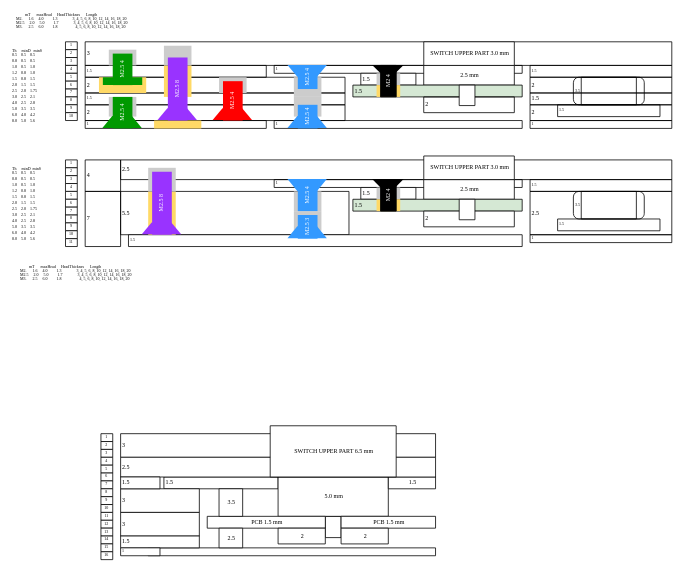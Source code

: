 <mxfile version="24.6.4" type="device">
  <diagram name="Page-1" id="6q55u24PyY2lI7wjEJeS">
    <mxGraphModel dx="351" dy="172" grid="1" gridSize="1.968" guides="0" tooltips="1" connect="1" arrows="1" fold="1" page="1" pageScale="1" pageWidth="354" pageHeight="177" math="0" shadow="0">
      <root>
        <mxCell id="0" />
        <mxCell id="1" parent="0" />
        <mxCell id="EJ8BTJMqG1A3xu5M0PY6-9" value="5.5" style="verticalLabelPosition=middle;verticalAlign=middle;shape=mxgraph.basic.rect;fillColor2=none;strokeWidth=0.394;size=20;indent=5;labelPosition=center;align=left;fontSize=3;spacing=0;spacingLeft=1.968;fontFamily=Consolas;spacingTop=1.968;fillColor=none;" parent="1" vertex="1">
          <mxGeometry x="59.06" y="96.46" width="114.18" height="21.65" as="geometry" />
        </mxCell>
        <mxCell id="EJ8BTJMqG1A3xu5M0PY6-2" value="1.5" style="verticalLabelPosition=middle;verticalAlign=middle;shape=mxgraph.basic.rect;fillColor2=none;strokeWidth=0.394;size=20;indent=5;snapToPoint=1;spacing=0;fontSize=2;labelPosition=center;align=left;spacingTop=1.968;spacingLeft=1.968;fontFamily=Consolas;fillColor=none;" parent="1" vertex="1">
          <mxGeometry x="41.34" y="47.24" width="129.92" height="5.92" as="geometry" />
        </mxCell>
        <mxCell id="EJ8BTJMqG1A3xu5M0PY6-1" value="1.5" style="verticalLabelPosition=middle;verticalAlign=middle;shape=mxgraph.basic.rect;fillColor2=none;strokeWidth=0.394;size=20;indent=5;labelPosition=center;align=left;fontSize=3;spacing=0;spacingLeft=1.968;fontFamily=Consolas;spacingTop=1.968;fillColor=none;" parent="1" vertex="1">
          <mxGeometry x="263.78" y="47.24" width="70.87" height="5.91" as="geometry" />
        </mxCell>
        <mxCell id="AoJbIlJyYDmZBM51tppF-57" value="4" style="verticalLabelPosition=middle;verticalAlign=middle;shape=mxgraph.basic.rect;fillColor2=none;strokeWidth=0.394;size=5;indent=5;topLeftStyle=default;spacing=0;labelPosition=center;align=left;fontSize=3;spacingLeft=1.968;fontFamily=Consolas;spacingTop=1.968;fillColor=none;" parent="1" vertex="1">
          <mxGeometry x="41.34" y="80.71" width="17.71" height="15.75" as="geometry" />
        </mxCell>
        <mxCell id="BOpzRuNXo1N_ohKq1Wjf-14" value="1.5" style="verticalLabelPosition=middle;verticalAlign=middle;shape=mxgraph.basic.rect;fillColor2=none;strokeWidth=0.394;size=20;indent=5;snapToPoint=1;spacing=0;fontSize=3;labelPosition=center;align=left;spacingTop=1.968;spacingLeft=1.968;fontFamily=Consolas;" parent="1" vertex="1">
          <mxGeometry x="80.71" y="239.24" width="57.09" height="5.91" as="geometry" />
        </mxCell>
        <mxCell id="BFdBF8wN3BKMCY04Q8-_-1" value="3" style="verticalLabelPosition=middle;verticalAlign=middle;shape=mxgraph.basic.rect;fillColor2=none;strokeWidth=0.394;size=5;indent=5;topLeftStyle=default;fontSize=3;labelPosition=center;align=left;spacing=0;spacingLeft=1.968;fontFamily=Consolas;spacingTop=1.968;" parent="1" vertex="1">
          <mxGeometry x="59.06" y="217.59" width="157.47" height="11.81" as="geometry" />
        </mxCell>
        <mxCell id="BFdBF8wN3BKMCY04Q8-_-3" value="3" style="verticalLabelPosition=middle;verticalAlign=middle;shape=mxgraph.basic.rect;fillColor2=none;strokeWidth=0.394;size=20;indent=5;labelPosition=center;align=left;fontSize=3;spacing=0;spacingLeft=1.968;fontFamily=Consolas;spacingTop=1.968;" parent="1" vertex="1">
          <mxGeometry x="59.06" y="245.14" width="39.36" height="11.82" as="geometry" />
        </mxCell>
        <mxCell id="BFdBF8wN3BKMCY04Q8-_-4" value="1" style="verticalLabelPosition=middle;verticalAlign=middle;shape=mxgraph.basic.rect;fillColor2=none;strokeWidth=0.394;size=20;indent=5;spacing=0;fontSize=2;labelPosition=center;align=left;spacingLeft=1.968;fontFamily=Consolas;spacingTop=1.968;" parent="1" vertex="1">
          <mxGeometry x="72.83" y="274.68" width="143.69" height="3.94" as="geometry" />
        </mxCell>
        <mxCell id="BFdBF8wN3BKMCY04Q8-_-5" value="" style="verticalLabelPosition=bottom;verticalAlign=top;shape=mxgraph.basic.rect;fillColor2=none;strokeWidth=0.394;size=20;indent=5;snapToPoint=1;spacing=0;fontFamily=Consolas;spacingTop=1.968;spacingLeft=1.968;" parent="1" vertex="1">
          <mxGeometry x="161.41" y="258.92" width="7.87" height="10.63" as="geometry" />
        </mxCell>
        <mxCell id="BFdBF8wN3BKMCY04Q8-_-6" value="5.0 mm" style="verticalLabelPosition=middle;verticalAlign=middle;shape=mxgraph.basic.rect;fillColor2=none;strokeWidth=0.394;size=20;indent=5;snapToPoint=1;labelPosition=center;align=center;spacing=0;fontSize=3;fontFamily=Consolas;spacingTop=1.968;spacingLeft=1.968;" parent="1" vertex="1">
          <mxGeometry x="137.788" y="239.234" width="55.118" height="19.68" as="geometry" />
        </mxCell>
        <mxCell id="BOpzRuNXo1N_ohKq1Wjf-1" value="PCB 1.5 mm" style="verticalLabelPosition=middle;verticalAlign=middle;shape=mxgraph.basic.rect;fillColor2=none;strokeWidth=0.394;size=20;indent=5;snapToPoint=1;spacing=0;fontSize=3;labelPosition=center;align=center;spacingTop=1.968;fontFamily=Consolas;spacingLeft=1.968;" parent="1" vertex="1">
          <mxGeometry x="102.36" y="258.92" width="59.06" height="5.91" as="geometry" />
        </mxCell>
        <mxCell id="BOpzRuNXo1N_ohKq1Wjf-7" value="PCB 1.5 mm" style="verticalLabelPosition=middle;verticalAlign=middle;shape=mxgraph.basic.rect;fillColor2=none;strokeWidth=0.394;size=20;indent=5;snapToPoint=1;spacing=0;fontSize=3;labelPosition=center;align=center;spacingTop=1.968;fontFamily=Consolas;spacingLeft=1.968;" parent="1" vertex="1">
          <mxGeometry x="169.29" y="258.92" width="47.24" height="5.91" as="geometry" />
        </mxCell>
        <mxCell id="BOpzRuNXo1N_ohKq1Wjf-8" value="2" style="verticalLabelPosition=middle;verticalAlign=middle;shape=mxgraph.basic.rect;fillColor2=none;strokeWidth=0.394;size=20;indent=5;snapToPoint=1;spacing=0;fontSize=3;labelPosition=center;align=center;spacingTop=1.968;fontFamily=Consolas;spacingLeft=1.968;" parent="1" vertex="1">
          <mxGeometry x="137.79" y="264.83" width="23.61" height="7.874" as="geometry" />
        </mxCell>
        <mxCell id="BOpzRuNXo1N_ohKq1Wjf-16" value="1.5" style="verticalLabelPosition=middle;verticalAlign=middle;shape=mxgraph.basic.rect;fillColor2=none;strokeWidth=0.394;size=20;indent=5;snapToPoint=1;spacing=0;fontSize=3;labelPosition=center;align=center;spacingTop=1.968;fontFamily=Consolas;spacingLeft=1.968;" parent="1" vertex="1">
          <mxGeometry x="192.92" y="239.24" width="23.61" height="5.91" as="geometry" />
        </mxCell>
        <mxCell id="12Ary9XXmufizBWTGnjO-1" value="1" style="verticalLabelPosition=middle;verticalAlign=middle;shape=mxgraph.basic.rect;fillColor2=none;strokeWidth=0.394;size=20;indent=5;snapToPoint=1;spacing=0;fontSize=2;labelPosition=center;align=left;spacingTop=1.968;spacingLeft=1.968;fontFamily=Consolas;fillColor=none;" parent="1" vertex="1">
          <mxGeometry x="135.83" y="33.46" width="124.01" height="3.94" as="geometry" />
        </mxCell>
        <mxCell id="12Ary9XXmufizBWTGnjO-2" value="3" style="verticalLabelPosition=middle;verticalAlign=middle;shape=mxgraph.basic.rect;fillColor2=none;strokeWidth=0.394;size=5;indent=5;topLeftStyle=default;spacing=0;labelPosition=center;align=left;fontSize=3;spacingLeft=1.968;fontFamily=Consolas;spacingTop=1.968;fillColor=none;" parent="1" vertex="1">
          <mxGeometry x="41.33" y="21.65" width="293.32" height="11.811" as="geometry" />
        </mxCell>
        <mxCell id="12Ary9XXmufizBWTGnjO-4" value="1" style="verticalLabelPosition=middle;verticalAlign=middle;shape=mxgraph.basic.rect;fillColor2=none;strokeWidth=0.394;size=20;indent=5;labelPosition=center;align=left;spacing=0;fontSize=2;spacingLeft=1.968;fontFamily=Consolas;spacingTop=1.968;fillColor=none;" parent="1" vertex="1">
          <mxGeometry x="135.83" y="61.02" width="124.01" height="3.94" as="geometry" />
        </mxCell>
        <mxCell id="12Ary9XXmufizBWTGnjO-6" value="2.5 mm" style="verticalLabelPosition=middle;verticalAlign=middle;shape=mxgraph.basic.rect;fillColor2=none;strokeWidth=0.394;size=20;indent=5;snapToPoint=1;spacing=0;labelPosition=center;align=center;fontSize=3;fontFamily=Consolas;spacingTop=1.968;spacingLeft=1.968;fillColor=default;" parent="1" vertex="1">
          <mxGeometry x="210.61" y="33.46" width="45.3" height="9.85" as="geometry" />
        </mxCell>
        <mxCell id="12Ary9XXmufizBWTGnjO-7" value="SWITCH UPPER PART 3.0 mm" style="verticalLabelPosition=middle;verticalAlign=middle;shape=mxgraph.basic.rect;fillColor2=none;strokeWidth=0.394;size=20;indent=5;snapToPoint=1;spacing=0;fontSize=3;labelPosition=center;align=center;fontFamily=Consolas;spacingTop=1.968;spacingLeft=1.968;fillColor=default;" parent="1" vertex="1">
          <mxGeometry x="210.64" y="21.65" width="45.27" height="11.81" as="geometry" />
        </mxCell>
        <mxCell id="12Ary9XXmufizBWTGnjO-8" value="1.5" style="verticalLabelPosition=middle;verticalAlign=middle;shape=mxgraph.basic.rect;fillColor2=none;strokeWidth=0.394;size=2.96;indent=5;snapToPoint=1;spacing=0;labelPosition=center;align=left;fontSize=3;fontFamily=Consolas;spacingTop=1.968;spacingLeft=1.968;" parent="1" vertex="1">
          <mxGeometry x="179.15" y="37.39" width="27.55" height="5.9" as="geometry" />
        </mxCell>
        <mxCell id="12Ary9XXmufizBWTGnjO-9" value="1.5" style="verticalLabelPosition=middle;verticalAlign=middle;shape=mxgraph.basic.rect;fillColor2=none;strokeWidth=0.394;size=20;indent=5;snapToPoint=1;spacing=0;fontSize=3;labelPosition=center;align=left;spacingTop=1.968;fontFamily=Consolas;spacingLeft=1.968;spacingRight=3.937;fillColor=#D5E8D4;" parent="1" vertex="1">
          <mxGeometry x="175.2" y="43.3" width="84.64" height="5.91" as="geometry" />
        </mxCell>
        <mxCell id="IHAw7xpyFStyCsIP_Cdi-3" value="2" style="verticalLabelPosition=middle;verticalAlign=middle;shape=mxgraph.basic.rect;fillColor2=none;strokeWidth=0.394;size=20;indent=5;labelPosition=center;align=left;fontSize=3;spacing=0;spacingLeft=1.968;fontFamily=Consolas;spacingTop=1.968;fillColor=none;" parent="1" vertex="1">
          <mxGeometry x="41.34" y="53.15" width="129.92" height="7.87" as="geometry" />
        </mxCell>
        <mxCell id="IHAw7xpyFStyCsIP_Cdi-9" value="&lt;div&gt;&lt;font face=&quot;Consolas&quot; style=&quot;font-size: 2px;&quot;&gt;Th&amp;nbsp; &amp;nbsp; &amp;nbsp;minD&amp;nbsp; &amp;nbsp;minS&lt;/font&gt;&lt;/div&gt;&lt;font face=&quot;Consolas&quot; style=&quot;font-size: 2px;&quot;&gt;0.5&amp;nbsp; &amp;nbsp; 0.5&amp;nbsp; &amp;nbsp; 0.5&lt;/font&gt;&lt;div style=&quot;line-height: 150%;&quot;&gt;&lt;font face=&quot;Consolas&quot; style=&quot;font-size: 2px;&quot;&gt;0.8&amp;nbsp; &amp;nbsp; 0.5&amp;nbsp; &amp;nbsp; 0.5&lt;/font&gt;&lt;/div&gt;&lt;div style=&quot;line-height: 150%;&quot;&gt;&lt;font face=&quot;Consolas&quot; style=&quot;font-size: 2px;&quot;&gt;1.0&amp;nbsp; &amp;nbsp; 0.5&amp;nbsp; &amp;nbsp; 1.0&lt;/font&gt;&lt;/div&gt;&lt;div style=&quot;line-height: 150%;&quot;&gt;&lt;font face=&quot;Consolas&quot; style=&quot;font-size: 2px;&quot;&gt;1.2&amp;nbsp; &amp;nbsp; 0.8&amp;nbsp; &amp;nbsp; 1.0&lt;/font&gt;&lt;/div&gt;&lt;div style=&quot;line-height: 150%;&quot;&gt;&lt;font face=&quot;Consolas&quot; style=&quot;font-size: 2px;&quot;&gt;1.5&amp;nbsp; &amp;nbsp; 0.8&amp;nbsp; &amp;nbsp; 1.5&lt;/font&gt;&lt;/div&gt;&lt;div style=&quot;line-height: 150%;&quot;&gt;&lt;font face=&quot;Consolas&quot; style=&quot;font-size: 2px;&quot;&gt;2.0&amp;nbsp; &amp;nbsp; 1.5&amp;nbsp; &amp;nbsp; 1.5&lt;/font&gt;&lt;/div&gt;&lt;div style=&quot;line-height: 150%;&quot;&gt;&lt;font face=&quot;Consolas&quot; style=&quot;font-size: 2px;&quot;&gt;2.5&amp;nbsp; &amp;nbsp; 2.0&amp;nbsp; &amp;nbsp; 1.75&lt;/font&gt;&lt;/div&gt;&lt;div style=&quot;line-height: 150%;&quot;&gt;&lt;font face=&quot;Consolas&quot; style=&quot;font-size: 2px;&quot;&gt;3.0&amp;nbsp; &amp;nbsp; 2.5&amp;nbsp; &amp;nbsp; 2.1&lt;/font&gt;&lt;/div&gt;&lt;div style=&quot;line-height: 150%;&quot;&gt;&lt;font face=&quot;Consolas&quot; style=&quot;font-size: 2px;&quot;&gt;4.0&amp;nbsp; &amp;nbsp; 2.5&amp;nbsp; &amp;nbsp; 2.8&lt;/font&gt;&lt;/div&gt;&lt;div style=&quot;line-height: 150%;&quot;&gt;&lt;font face=&quot;Consolas&quot; style=&quot;font-size: 2px;&quot;&gt;5.0&amp;nbsp; &amp;nbsp; 3.5&amp;nbsp; &amp;nbsp; 3.5&lt;/font&gt;&lt;/div&gt;&lt;div style=&quot;line-height: 150%;&quot;&gt;&lt;font face=&quot;Consolas&quot; style=&quot;font-size: 2px;&quot;&gt;6.0&amp;nbsp; &amp;nbsp; 4.0&amp;nbsp; &amp;nbsp; 4.2&lt;/font&gt;&lt;/div&gt;&lt;div style=&quot;line-height: 150%;&quot;&gt;&lt;font face=&quot;Consolas&quot; style=&quot;font-size: 2px;&quot;&gt;8.0&amp;nbsp; &amp;nbsp; 5.0&amp;nbsp; &amp;nbsp; 5.6&lt;/font&gt;&lt;/div&gt;" style="text;html=1;align=left;verticalAlign=top;whiteSpace=wrap;rounded=0;fontSize=2;spacing=0;spacingLeft=5.905;" parent="1" vertex="1">
          <mxGeometry x="-0.01" y="19.68" width="29.54" height="45.27" as="geometry" />
        </mxCell>
        <mxCell id="pGMCf8du6IPaKGWiBUyU-11" value="3.5" style="verticalLabelPosition=middle;verticalAlign=middle;shape=mxgraph.basic.rect;fillColor2=none;strokeWidth=0.394;size=20;indent=0;snapToPoint=1;spacing=0;labelPosition=center;align=center;fontSize=3;fontFamily=Consolas;spacingTop=1.968;spacingLeft=1.968;" parent="1" vertex="1">
          <mxGeometry x="108.27" y="245.14" width="11.81" height="13.78" as="geometry" />
        </mxCell>
        <mxCell id="I9b-SbaB7nnPd9SZiFOt-1" value="1" style="verticalLabelPosition=middle;verticalAlign=middle;shape=mxgraph.basic.rect;fillColor2=none;strokeWidth=0.394;size=20;indent=5;snapToPoint=1;spacing=0;fontSize=2;labelPosition=center;align=center;spacingTop=1.968;spacingLeft=0;spacingRight=0;fontFamily=Consolas;" parent="1" vertex="1">
          <mxGeometry x="31.49" y="21.65" width="5.9" height="3.93" as="geometry" />
        </mxCell>
        <mxCell id="I9b-SbaB7nnPd9SZiFOt-2" value="2" style="verticalLabelPosition=middle;verticalAlign=middle;shape=mxgraph.basic.rect;fillColor2=none;strokeWidth=0.394;size=20;indent=5;snapToPoint=1;spacing=0;fontSize=2;labelPosition=center;align=center;spacingTop=1.968;spacingLeft=0;spacingRight=0;fontFamily=Consolas;" parent="1" vertex="1">
          <mxGeometry x="31.49" y="25.58" width="5.9" height="3.93" as="geometry" />
        </mxCell>
        <mxCell id="I9b-SbaB7nnPd9SZiFOt-3" value="3" style="verticalLabelPosition=middle;verticalAlign=middle;shape=mxgraph.basic.rect;fillColor2=none;strokeWidth=0.394;size=20;indent=5;snapToPoint=1;spacing=0;fontSize=2;labelPosition=center;align=center;spacingTop=1.968;spacingLeft=0;spacingRight=0;fontFamily=Consolas;" parent="1" vertex="1">
          <mxGeometry x="31.49" y="29.52" width="5.9" height="3.93" as="geometry" />
        </mxCell>
        <mxCell id="I9b-SbaB7nnPd9SZiFOt-4" value="4" style="verticalLabelPosition=middle;verticalAlign=middle;shape=mxgraph.basic.rect;fillColor2=none;strokeWidth=0.394;size=1.77;indent=5;snapToPoint=1;spacing=0;fontSize=2;labelPosition=center;align=center;spacingTop=1.968;spacingLeft=0;spacingRight=0;fontFamily=Consolas;" parent="1" vertex="1">
          <mxGeometry x="31.49" y="33.46" width="5.9" height="3.93" as="geometry" />
        </mxCell>
        <mxCell id="I9b-SbaB7nnPd9SZiFOt-5" value="5" style="verticalLabelPosition=middle;verticalAlign=middle;shape=mxgraph.basic.rect;fillColor2=none;strokeWidth=0.394;size=1.77;indent=5;snapToPoint=1;spacing=0;fontSize=2;labelPosition=center;align=center;spacingTop=1.968;spacingLeft=0;spacingRight=0;fontFamily=Consolas;" parent="1" vertex="1">
          <mxGeometry x="31.49" y="37.4" width="5.9" height="3.93" as="geometry" />
        </mxCell>
        <mxCell id="I9b-SbaB7nnPd9SZiFOt-6" value="6" style="verticalLabelPosition=middle;verticalAlign=middle;shape=mxgraph.basic.rect;fillColor2=none;strokeWidth=0.394;size=1.77;indent=5;snapToPoint=1;spacing=0;fontSize=2;labelPosition=center;align=center;spacingTop=1.968;spacingLeft=0;spacingRight=0;fontFamily=Consolas;" parent="1" vertex="1">
          <mxGeometry x="31.49" y="41.33" width="5.9" height="3.93" as="geometry" />
        </mxCell>
        <mxCell id="I9b-SbaB7nnPd9SZiFOt-7" value="7" style="verticalLabelPosition=middle;verticalAlign=middle;shape=mxgraph.basic.rect;fillColor2=none;strokeWidth=0.394;size=1.77;indent=5;snapToPoint=1;spacing=0;fontSize=2;labelPosition=center;align=center;spacingTop=1.968;spacingLeft=0;spacingRight=0;fontFamily=Consolas;" parent="1" vertex="1">
          <mxGeometry x="31.49" y="45.27" width="5.9" height="3.93" as="geometry" />
        </mxCell>
        <mxCell id="I9b-SbaB7nnPd9SZiFOt-8" value="8" style="verticalLabelPosition=middle;verticalAlign=middle;shape=mxgraph.basic.rect;fillColor2=none;strokeWidth=0.394;size=1.77;indent=5;snapToPoint=1;spacing=0;fontSize=2;labelPosition=center;align=center;spacingTop=1.968;spacingLeft=0;spacingRight=0;fontFamily=Consolas;" parent="1" vertex="1">
          <mxGeometry x="31.49" y="49.21" width="5.9" height="3.93" as="geometry" />
        </mxCell>
        <mxCell id="I9b-SbaB7nnPd9SZiFOt-9" value="9" style="verticalLabelPosition=middle;verticalAlign=middle;shape=mxgraph.basic.rect;fillColor2=none;strokeWidth=0.394;size=1.77;indent=5;snapToPoint=1;spacing=0;fontSize=2;labelPosition=center;align=center;spacingTop=1.968;spacingLeft=0;spacingRight=0;fontFamily=Consolas;" parent="1" vertex="1">
          <mxGeometry x="31.49" y="53.14" width="5.9" height="3.93" as="geometry" />
        </mxCell>
        <mxCell id="I9b-SbaB7nnPd9SZiFOt-12" value="1" style="verticalLabelPosition=middle;verticalAlign=middle;shape=mxgraph.basic.rect;fillColor2=none;strokeWidth=0.394;size=20;indent=5;snapToPoint=1;spacing=0;fontSize=2;labelPosition=center;align=center;spacingTop=1.968;spacingLeft=0;spacingRight=0;fontFamily=Consolas;" parent="1" vertex="1">
          <mxGeometry x="49.22" y="217.59" width="5.9" height="3.93" as="geometry" />
        </mxCell>
        <mxCell id="I9b-SbaB7nnPd9SZiFOt-13" value="2" style="verticalLabelPosition=middle;verticalAlign=middle;shape=mxgraph.basic.rect;fillColor2=none;strokeWidth=0.394;size=20;indent=5;snapToPoint=1;spacing=0;fontSize=2;labelPosition=center;align=center;spacingTop=1.968;spacingLeft=0;spacingRight=0;fontFamily=Consolas;" parent="1" vertex="1">
          <mxGeometry x="49.22" y="221.52" width="5.9" height="3.93" as="geometry" />
        </mxCell>
        <mxCell id="I9b-SbaB7nnPd9SZiFOt-14" value="3" style="verticalLabelPosition=middle;verticalAlign=middle;shape=mxgraph.basic.rect;fillColor2=none;strokeWidth=0.394;size=20;indent=5;snapToPoint=1;spacing=0;fontSize=2;labelPosition=center;align=center;spacingTop=1.968;spacingLeft=0;spacingRight=0;fontFamily=Consolas;" parent="1" vertex="1">
          <mxGeometry x="49.22" y="225.46" width="5.9" height="3.93" as="geometry" />
        </mxCell>
        <mxCell id="I9b-SbaB7nnPd9SZiFOt-15" value="4" style="verticalLabelPosition=middle;verticalAlign=middle;shape=mxgraph.basic.rect;fillColor2=none;strokeWidth=0.394;size=1.77;indent=5;snapToPoint=1;spacing=0;fontSize=2;labelPosition=center;align=center;spacingTop=1.968;spacingLeft=0;spacingRight=0;fontFamily=Consolas;" parent="1" vertex="1">
          <mxGeometry x="49.22" y="229.4" width="5.9" height="3.93" as="geometry" />
        </mxCell>
        <mxCell id="I9b-SbaB7nnPd9SZiFOt-16" value="5" style="verticalLabelPosition=middle;verticalAlign=middle;shape=mxgraph.basic.rect;fillColor2=none;strokeWidth=0.394;size=1.77;indent=5;snapToPoint=1;spacing=0;fontSize=2;labelPosition=center;align=center;spacingTop=1.968;spacingLeft=0;spacingRight=0;fontFamily=Consolas;" parent="1" vertex="1">
          <mxGeometry x="49.22" y="233.34" width="5.9" height="3.93" as="geometry" />
        </mxCell>
        <mxCell id="I9b-SbaB7nnPd9SZiFOt-17" value="6" style="verticalLabelPosition=middle;verticalAlign=middle;shape=mxgraph.basic.rect;fillColor2=none;strokeWidth=0.394;size=1.77;indent=5;snapToPoint=1;spacing=0;fontSize=2;labelPosition=center;align=center;spacingTop=1.968;spacingLeft=0;spacingRight=0;fontFamily=Consolas;" parent="1" vertex="1">
          <mxGeometry x="49.22" y="237.27" width="5.9" height="3.93" as="geometry" />
        </mxCell>
        <mxCell id="I9b-SbaB7nnPd9SZiFOt-18" value="7" style="verticalLabelPosition=middle;verticalAlign=middle;shape=mxgraph.basic.rect;fillColor2=none;strokeWidth=0.394;size=1.77;indent=5;snapToPoint=1;spacing=0;fontSize=2;labelPosition=center;align=center;spacingTop=1.968;spacingLeft=0;spacingRight=0;fontFamily=Consolas;" parent="1" vertex="1">
          <mxGeometry x="49.22" y="241.21" width="5.9" height="3.93" as="geometry" />
        </mxCell>
        <mxCell id="I9b-SbaB7nnPd9SZiFOt-19" value="8" style="verticalLabelPosition=middle;verticalAlign=middle;shape=mxgraph.basic.rect;fillColor2=none;strokeWidth=0.394;size=1.77;indent=5;snapToPoint=1;spacing=0;fontSize=2;labelPosition=center;align=center;spacingTop=1.968;spacingLeft=0;spacingRight=0;fontFamily=Consolas;" parent="1" vertex="1">
          <mxGeometry x="49.22" y="245.15" width="5.9" height="3.93" as="geometry" />
        </mxCell>
        <mxCell id="I9b-SbaB7nnPd9SZiFOt-20" value="9" style="verticalLabelPosition=middle;verticalAlign=middle;shape=mxgraph.basic.rect;fillColor2=none;strokeWidth=0.394;size=1.77;indent=5;snapToPoint=1;spacing=0;fontSize=2;labelPosition=center;align=center;spacingTop=1.968;spacingLeft=0;spacingRight=0;fontFamily=Consolas;" parent="1" vertex="1">
          <mxGeometry x="49.22" y="249.08" width="5.9" height="3.93" as="geometry" />
        </mxCell>
        <mxCell id="I9b-SbaB7nnPd9SZiFOt-21" value="10" style="verticalLabelPosition=middle;verticalAlign=middle;shape=mxgraph.basic.rect;fillColor2=none;strokeWidth=0.394;size=1.77;indent=5;snapToPoint=1;spacing=0;fontSize=2;labelPosition=center;align=center;spacingTop=1.968;spacingLeft=0;spacingRight=0;fontFamily=Consolas;" parent="1" vertex="1">
          <mxGeometry x="49.22" y="253.02" width="5.9" height="3.93" as="geometry" />
        </mxCell>
        <mxCell id="I9b-SbaB7nnPd9SZiFOt-22" value="11" style="verticalLabelPosition=middle;verticalAlign=middle;shape=mxgraph.basic.rect;fillColor2=none;strokeWidth=0.394;size=1.77;indent=5;snapToPoint=1;spacing=0;fontSize=2;labelPosition=center;align=center;spacingTop=1.968;spacingLeft=0;spacingRight=0;fontFamily=Consolas;" parent="1" vertex="1">
          <mxGeometry x="49.22" y="256.96" width="5.9" height="3.93" as="geometry" />
        </mxCell>
        <mxCell id="I9b-SbaB7nnPd9SZiFOt-23" value="12" style="verticalLabelPosition=middle;verticalAlign=middle;shape=mxgraph.basic.rect;fillColor2=none;strokeWidth=0.394;size=1.77;indent=5;snapToPoint=1;spacing=0;fontSize=2;labelPosition=center;align=center;spacingTop=1.968;spacingLeft=0;spacingRight=0;fontFamily=Consolas;" parent="1" vertex="1">
          <mxGeometry x="49.22" y="260.89" width="5.9" height="3.93" as="geometry" />
        </mxCell>
        <mxCell id="I9b-SbaB7nnPd9SZiFOt-24" value="13" style="verticalLabelPosition=middle;verticalAlign=middle;shape=mxgraph.basic.rect;fillColor2=none;strokeWidth=0.394;size=1.77;indent=5;snapToPoint=1;spacing=0;fontSize=2;labelPosition=center;align=center;spacingTop=1.968;spacingLeft=0;spacingRight=0;fontFamily=Consolas;" parent="1" vertex="1">
          <mxGeometry x="49.22" y="264.83" width="5.9" height="3.93" as="geometry" />
        </mxCell>
        <mxCell id="I9b-SbaB7nnPd9SZiFOt-25" value="14" style="verticalLabelPosition=middle;verticalAlign=middle;shape=mxgraph.basic.rect;fillColor2=none;strokeWidth=0.394;size=1.77;indent=5;snapToPoint=1;spacing=0;fontSize=2;labelPosition=center;align=center;spacingTop=1.968;spacingLeft=0;spacingRight=0;fontFamily=Consolas;" parent="1" vertex="1">
          <mxGeometry x="49.22" y="268.77" width="5.9" height="3.93" as="geometry" />
        </mxCell>
        <mxCell id="I9b-SbaB7nnPd9SZiFOt-26" value="15" style="verticalLabelPosition=middle;verticalAlign=middle;shape=mxgraph.basic.rect;fillColor2=none;strokeWidth=0.394;size=1.77;indent=5;snapToPoint=1;spacing=0;fontSize=2;labelPosition=center;align=center;spacingTop=1.968;spacingLeft=0;spacingRight=0;fontFamily=Consolas;" parent="1" vertex="1">
          <mxGeometry x="49.22" y="272.7" width="5.9" height="3.93" as="geometry" />
        </mxCell>
        <mxCell id="I9b-SbaB7nnPd9SZiFOt-27" value="16" style="verticalLabelPosition=middle;verticalAlign=middle;shape=mxgraph.basic.rect;fillColor2=none;strokeWidth=0.394;size=1.77;indent=5;snapToPoint=1;spacing=0;fontSize=2;labelPosition=center;align=center;spacingTop=1.968;spacingLeft=0;spacingRight=0;fontFamily=Consolas;" parent="1" vertex="1">
          <mxGeometry x="49.22" y="276.64" width="5.9" height="3.93" as="geometry" />
        </mxCell>
        <mxCell id="ATwWc056X0EkysEUGRjf-2" value="10" style="verticalLabelPosition=middle;verticalAlign=middle;shape=mxgraph.basic.rect;fillColor2=none;strokeWidth=0.394;size=1.77;indent=5;snapToPoint=1;spacing=0;fontSize=2;labelPosition=center;align=center;spacingTop=1.968;spacingLeft=0;spacingRight=0;fontFamily=Consolas;" parent="1" vertex="1">
          <mxGeometry x="31.5" y="57.08" width="5.9" height="3.93" as="geometry" />
        </mxCell>
        <mxCell id="-E6dwC6fU4psSkvqUc8i-1" value="3" style="verticalLabelPosition=middle;verticalAlign=middle;shape=mxgraph.basic.rect;fillColor2=none;strokeWidth=0.394;size=20;indent=5;labelPosition=center;align=left;fontSize=3;spacing=0;spacingLeft=1.968;fontFamily=Consolas;spacingTop=1.968;" parent="1" vertex="1">
          <mxGeometry x="59.06" y="256.96" width="39.36" height="11.81" as="geometry" />
        </mxCell>
        <mxCell id="-E6dwC6fU4psSkvqUc8i-2" value="1.5" style="verticalLabelPosition=middle;verticalAlign=middle;shape=mxgraph.basic.rect;fillColor2=none;strokeWidth=0.394;size=20;indent=5;labelPosition=center;align=left;fontSize=3;spacing=0;spacingLeft=1.968;fontFamily=Consolas;spacingTop=1.968;" parent="1" vertex="1">
          <mxGeometry x="59.06" y="268.77" width="39.36" height="5.91" as="geometry" />
        </mxCell>
        <mxCell id="-E6dwC6fU4psSkvqUc8i-3" value="2.5" style="verticalLabelPosition=middle;verticalAlign=middle;shape=mxgraph.basic.rect;fillColor2=none;strokeWidth=0.394;size=5;indent=5;topLeftStyle=default;fontSize=3;labelPosition=center;align=left;spacing=0;spacingLeft=1.968;fontFamily=Consolas;spacingTop=1.968;" parent="1" vertex="1">
          <mxGeometry x="59.06" y="229.4" width="157.47" height="9.85" as="geometry" />
        </mxCell>
        <mxCell id="BFdBF8wN3BKMCY04Q8-_-7" value="SWITCH UPPER PART 6.5 mm" style="verticalLabelPosition=middle;verticalAlign=middle;shape=mxgraph.basic.rect;fillColor2=none;strokeWidth=0.394;size=20;indent=5;snapToPoint=1;fontSize=3;labelPosition=center;align=center;spacing=0;fontFamily=Consolas;spacingTop=1.968;spacingLeft=1.968;" parent="1" vertex="1">
          <mxGeometry x="133.85" y="213.64" width="62.99" height="25.59" as="geometry" />
        </mxCell>
        <mxCell id="-E6dwC6fU4psSkvqUc8i-4" value="2" style="verticalLabelPosition=middle;verticalAlign=middle;shape=mxgraph.basic.rect;fillColor2=none;strokeWidth=0.394;size=20;indent=5;labelPosition=center;align=left;fontSize=3;spacing=0;spacingLeft=1.968;fontFamily=Consolas;spacingTop=1.968;fillColor=none;" parent="1" vertex="1">
          <mxGeometry x="41.34" y="39.37" width="129.92" height="7.87" as="geometry" />
        </mxCell>
        <mxCell id="xJWUByJTI-TTXz5kbCh5-4" value="1.5" style="verticalLabelPosition=middle;verticalAlign=middle;shape=mxgraph.basic.rect;fillColor2=none;strokeWidth=0.394;size=20;indent=5;snapToPoint=1;spacing=0;fontSize=2;labelPosition=center;align=left;spacingTop=1.968;spacingLeft=1.968;fontFamily=Consolas;fillColor=none;" parent="1" vertex="1">
          <mxGeometry x="41.34" y="33.46" width="90.55" height="5.92" as="geometry" />
        </mxCell>
        <mxCell id="xJWUByJTI-TTXz5kbCh5-5" value="1" style="verticalLabelPosition=middle;verticalAlign=middle;shape=mxgraph.basic.rect;fillColor2=none;strokeWidth=0.394;size=20;indent=5;labelPosition=center;align=left;spacing=0;fontSize=2;spacingLeft=1.968;fontFamily=Consolas;spacingTop=1.968;fillColor=none;" parent="1" vertex="1">
          <mxGeometry x="41.34" y="61.02" width="90.55" height="3.94" as="geometry" />
        </mxCell>
        <mxCell id="xJWUByJTI-TTXz5kbCh5-6" value="2" style="verticalLabelPosition=middle;verticalAlign=middle;shape=mxgraph.basic.rect;fillColor2=none;strokeWidth=0.394;size=20;indent=5;snapToPoint=1;spacing=0;fontSize=3;labelPosition=center;align=center;spacingTop=1.968;fontFamily=Consolas;spacingLeft=1.968;" parent="1" vertex="1">
          <mxGeometry x="169.29" y="264.83" width="23.61" height="7.874" as="geometry" />
        </mxCell>
        <mxCell id="xJWUByJTI-TTXz5kbCh5-7" value="2" style="verticalLabelPosition=middle;verticalAlign=middle;shape=mxgraph.basic.rect;fillColor2=none;strokeWidth=0.394;size=20;indent=5;snapToPoint=1;spacing=0;fontSize=3;labelPosition=center;align=left;spacingTop=1.968;fontFamily=Consolas;spacingLeft=1.968;fillColor=none;" parent="1" vertex="1">
          <mxGeometry x="210.62" y="49.21" width="45.29" height="7.87" as="geometry" />
        </mxCell>
        <mxCell id="xJWUByJTI-TTXz5kbCh5-9" value="2.5" style="verticalLabelPosition=middle;verticalAlign=middle;shape=mxgraph.basic.rect;fillColor2=none;strokeWidth=0.394;size=3.72;indent=5;snapToPoint=1;spacing=0;fontSize=3;labelPosition=center;align=center;spacingTop=1.968;fontFamily=Consolas;spacingLeft=1.968;" parent="1" vertex="1">
          <mxGeometry x="108.27" y="264.83" width="11.81" height="9.842" as="geometry" />
        </mxCell>
        <mxCell id="xJWUByJTI-TTXz5kbCh5-10" value="1" style="verticalLabelPosition=middle;verticalAlign=middle;shape=mxgraph.basic.rect;fillColor2=none;strokeWidth=0.394;size=20;indent=5;spacing=0;fontSize=2;labelPosition=center;align=left;spacingLeft=1.968;fontFamily=Consolas;spacingTop=1.968;" parent="1" vertex="1">
          <mxGeometry x="59.06" y="274.68" width="19.68" height="3.94" as="geometry" />
        </mxCell>
        <mxCell id="xJWUByJTI-TTXz5kbCh5-12" value="1.5" style="verticalLabelPosition=middle;verticalAlign=middle;shape=mxgraph.basic.rect;fillColor2=none;strokeWidth=0.394;size=20;indent=5;snapToPoint=1;spacing=0;fontSize=3;labelPosition=center;align=left;spacingTop=1.968;spacingLeft=1.968;fontFamily=Consolas;" parent="1" vertex="1">
          <mxGeometry x="59.06" y="239.24" width="19.68" height="5.91" as="geometry" />
        </mxCell>
        <mxCell id="Qzh2E_TufpZT9KLzvfDM-2" value="&lt;div style=&quot;line-height: 100%;&quot;&gt;&lt;font face=&quot;Consolas&quot;&gt;&amp;nbsp; &amp;nbsp; &amp;nbsp; &amp;nbsp; &amp;nbsp;mT&amp;nbsp; &amp;nbsp; &amp;nbsp; maxHead&amp;nbsp; &amp;nbsp; &amp;nbsp;HeadThicknes&amp;nbsp; &amp;nbsp; &amp;nbsp; Length&lt;/font&gt;&lt;/div&gt;&lt;div style=&quot;line-height: 100%;&quot;&gt;&lt;font face=&quot;Consolas&quot;&gt;M2.&amp;nbsp; &amp;nbsp; &amp;nbsp; 1.6&amp;nbsp; &amp;nbsp; &amp;nbsp;4.0&amp;nbsp; &amp;nbsp; &amp;nbsp; &amp;nbsp; &amp;nbsp;1.3&amp;nbsp; &amp;nbsp; &amp;nbsp; &amp;nbsp; &amp;nbsp; &amp;nbsp; &amp;nbsp; &amp;nbsp;3, 4, 5, 6, 8, 10, 12, 14, 16, 18, 20&lt;/font&gt;&lt;/div&gt;&lt;div style=&quot;line-height: 100%;&quot;&gt;&lt;font face=&quot;Consolas&quot;&gt;M2.5&amp;nbsp; &amp;nbsp; &amp;nbsp;2.0&amp;nbsp; &amp;nbsp; &amp;nbsp;5.0&amp;nbsp; &amp;nbsp; &amp;nbsp; &amp;nbsp; &amp;nbsp;1.7&amp;nbsp; &amp;nbsp; &amp;nbsp; &amp;nbsp; &amp;nbsp; &amp;nbsp; &amp;nbsp; &amp;nbsp;&lt;/font&gt;&lt;span style=&quot;font-family: Consolas; background-color: initial;&quot;&gt;3, 4, 5, 6, 8, 10, 12, 14, 16, 18, 20&lt;/span&gt;&lt;/div&gt;&lt;div style=&quot;line-height: 100%;&quot;&gt;&lt;font face=&quot;Consolas&quot;&gt;M3.&amp;nbsp; &amp;nbsp; &amp;nbsp; 2.5&amp;nbsp; &amp;nbsp; &amp;nbsp;6.0&amp;nbsp; &amp;nbsp; &amp;nbsp; &amp;nbsp; &amp;nbsp;1.8&amp;nbsp; &amp;nbsp; &amp;nbsp; &amp;nbsp; &amp;nbsp; &amp;nbsp; &amp;nbsp; &amp;nbsp; &amp;nbsp;&amp;nbsp;&lt;/font&gt;&lt;span style=&quot;font-family: Consolas; background-color: initial;&quot;&gt;4, 5, 6, 8, 10, 12, 14, 16, 18, 20&lt;/span&gt;&lt;/div&gt;" style="text;html=1;align=left;verticalAlign=top;whiteSpace=wrap;rounded=0;fontSize=2;spacing=0;spacingLeft=5.905;" parent="1" vertex="1">
          <mxGeometry x="1.97" y="1.97" width="104.33" height="17.71" as="geometry" />
        </mxCell>
        <mxCell id="Qzh2E_TufpZT9KLzvfDM-20" value="" style="verticalLabelPosition=middle;verticalAlign=middle;shape=mxgraph.basic.rect;fillColor2=none;strokeWidth=0.394;size=20;indent=5;labelPosition=center;align=center;fontSize=3;spacing=0;spacingLeft=0;fontFamily=Consolas;spacingTop=1.968;fillColor=#FFD966;fontColor=#FFFFFF;horizontal=0;strokeColor=none;" parent="1" vertex="1">
          <mxGeometry x="80.71" y="33.46" width="13.78" height="15.75" as="geometry" />
        </mxCell>
        <mxCell id="Qzh2E_TufpZT9KLzvfDM-24" value="" style="verticalLabelPosition=middle;verticalAlign=middle;shape=mxgraph.basic.rect;fillColor2=none;strokeWidth=0.394;size=3.94;indent=5;labelPosition=center;align=center;fontSize=3;spacing=0;spacingLeft=0;fontFamily=Consolas;spacingTop=1.968;fillColor=#CCCCCC;fontColor=#FFFFFF;horizontal=0;strokeColor=none;" parent="1" vertex="1">
          <mxGeometry x="53.15" y="25.59" width="13.78" height="7.87" as="geometry" />
        </mxCell>
        <mxCell id="Qzh2E_TufpZT9KLzvfDM-27" value="" style="verticalLabelPosition=middle;verticalAlign=middle;shape=mxgraph.basic.rect;fillColor2=none;strokeWidth=0.394;size=3.94;indent=5;labelPosition=center;align=center;fontSize=3;spacing=0;spacingLeft=0;fontFamily=Consolas;spacingTop=1.968;fillColor=#CCCCCC;fontColor=#FFFFFF;horizontal=0;strokeColor=none;" parent="1" vertex="1">
          <mxGeometry x="80.71" y="23.62" width="13.78" height="9.83" as="geometry" />
        </mxCell>
        <mxCell id="ZR2Huyt7dv55oFu_b3-r-2" value="" style="verticalLabelPosition=middle;verticalAlign=middle;shape=mxgraph.basic.rect;fillColor2=none;strokeWidth=0.394;size=3.94;indent=5;labelPosition=center;align=center;fontSize=3;spacing=0;spacingLeft=0;fontFamily=Consolas;spacingTop=1.968;fillColor=#CCCCCC;fontColor=#FFFFFF;horizontal=0;strokeColor=none;" parent="1" vertex="1">
          <mxGeometry x="53.15" y="49.21" width="13.78" height="9.83" as="geometry" />
        </mxCell>
        <mxCell id="ZR2Huyt7dv55oFu_b3-r-6" value="" style="verticalLabelPosition=middle;verticalAlign=middle;shape=mxgraph.basic.rect;fillColor2=none;strokeWidth=0.394;size=3.94;indent=5;labelPosition=center;align=center;fontSize=3;spacing=0;spacingLeft=0;fontFamily=Consolas;spacingTop=1.968;fillColor=#CCCCCC;fontColor=#FFFFFF;horizontal=0;strokeColor=none;" parent="1" vertex="1">
          <mxGeometry x="108.27" y="39.36" width="13.78" height="7.88" as="geometry" />
        </mxCell>
        <mxCell id="ZR2Huyt7dv55oFu_b3-r-13" value="" style="verticalLabelPosition=middle;verticalAlign=middle;shape=mxgraph.basic.rect;fillColor2=none;strokeWidth=0.394;size=3.94;indent=5;labelPosition=center;align=center;fontSize=3;spacing=0;spacingLeft=0;fontFamily=Consolas;spacingTop=1.968;fillColor=#CCCCCC;fontColor=#FFFFFF;horizontal=0;strokeColor=none;" parent="1" vertex="1">
          <mxGeometry x="187.03" y="37.4" width="11.82" height="5.9" as="geometry" />
        </mxCell>
        <mxCell id="ZR2Huyt7dv55oFu_b3-r-14" value="" style="verticalLabelPosition=middle;verticalAlign=middle;shape=mxgraph.basic.rect;fillColor2=none;strokeWidth=0.394;size=20;indent=5;labelPosition=center;align=center;fontSize=3;spacing=0;spacingLeft=0;fontFamily=Consolas;spacingTop=1.968;fillColor=#FFD966;fontColor=#FFFFFF;horizontal=0;strokeColor=none;" parent="1" vertex="1">
          <mxGeometry x="187.03" y="43.3" width="11.82" height="5.91" as="geometry" />
        </mxCell>
        <mxCell id="ZR2Huyt7dv55oFu_b3-r-15" value="" style="verticalLabelPosition=middle;verticalAlign=middle;shape=mxgraph.basic.rect;fillColor2=none;strokeWidth=0.394;size=3.94;indent=5;labelPosition=center;align=center;fontSize=3;spacing=0;spacingLeft=0;fontFamily=Consolas;spacingTop=1.968;fillColor=#CCCCCC;fontColor=#FFFFFF;horizontal=0;strokeColor=none;" parent="1" vertex="1">
          <mxGeometry x="145.68" y="49.21" width="13.79" height="9.84" as="geometry" />
        </mxCell>
        <mxCell id="ZR2Huyt7dv55oFu_b3-r-19" value="" style="verticalLabelPosition=middle;verticalAlign=middle;shape=mxgraph.basic.rect;fillColor2=none;strokeWidth=0.394;size=3.94;indent=5;labelPosition=center;align=center;fontSize=3;spacing=0;spacingLeft=0;fontFamily=Consolas;spacingTop=1.968;fillColor=#CCCCCC;fontColor=#FFFFFF;horizontal=0;strokeColor=none;" parent="1" vertex="1">
          <mxGeometry x="145.68" y="39.36" width="13.78" height="9.85" as="geometry" />
        </mxCell>
        <mxCell id="NTcPvVKUhjpcu_kJMHEb-3" value="" style="shape=trapezoid;perimeter=trapezoidPerimeter;whiteSpace=wrap;html=1;fixedSize=1;size=3.937;strokeColor=none;fillColor=#000000;rotation=-180;fillStyle=solid;" parent="1" vertex="1">
          <mxGeometry x="185.07" y="33.46" width="15.75" height="3.94" as="geometry" />
        </mxCell>
        <mxCell id="ZR2Huyt7dv55oFu_b3-r-5" value="M2 4" style="verticalLabelPosition=middle;verticalAlign=middle;shape=mxgraph.basic.rect;fillColor2=none;strokeWidth=0.394;size=20;indent=5;labelPosition=center;align=center;fontSize=3;spacing=0;spacingLeft=0;fontFamily=Consolas;spacingTop=1.968;fillColor=#000000;fontColor=#FFFFFF;horizontal=0;" parent="1" vertex="1">
          <mxGeometry x="189.0" y="33.46" width="7.88" height="15.75" as="geometry" />
        </mxCell>
        <mxCell id="12Ary9XXmufizBWTGnjO-5" value="" style="verticalLabelPosition=bottom;verticalAlign=top;shape=mxgraph.basic.rect;fillColor2=none;strokeWidth=0.394;size=20;indent=5;snapToPoint=1;spacing=0;fontFamily=Consolas;spacingTop=1.968;spacingLeft=1.968;fillColor=default;" parent="1" vertex="1">
          <mxGeometry x="228.35" y="43.3" width="7.87" height="10.236" as="geometry" />
        </mxCell>
        <mxCell id="NTcPvVKUhjpcu_kJMHEb-4" value="" style="shape=trapezoid;perimeter=trapezoidPerimeter;whiteSpace=wrap;html=1;fixedSize=1;size=4.921;strokeColor=none;fillColor=#3399FF;rotation=-180;fillStyle=solid;" parent="1" vertex="1">
          <mxGeometry x="142.729" y="33.46" width="19.69" height="5.91" as="geometry" />
        </mxCell>
        <mxCell id="NTcPvVKUhjpcu_kJMHEb-5" value="" style="shape=trapezoid;perimeter=trapezoidPerimeter;whiteSpace=wrap;html=1;fixedSize=1;size=4.921;strokeColor=none;fillColor=#3399FF;rotation=0;fillStyle=solid;" parent="1" vertex="1">
          <mxGeometry x="142.729" y="59.05" width="19.69" height="5.91" as="geometry" />
        </mxCell>
        <mxCell id="NTcPvVKUhjpcu_kJMHEb-7" value="" style="shape=trapezoid;perimeter=trapezoidPerimeter;whiteSpace=wrap;html=1;fixedSize=1;size=4.921;strokeColor=none;fillColor=#009900;rotation=0;fillStyle=solid;" parent="1" vertex="1">
          <mxGeometry x="50.197" y="59.05" width="19.69" height="5.91" as="geometry" />
        </mxCell>
        <mxCell id="NTcPvVKUhjpcu_kJMHEb-8" value="" style="shape=trapezoid;perimeter=trapezoidPerimeter;whiteSpace=wrap;html=1;fixedSize=1;size=4.921;strokeColor=none;fillColor=#9933FF;rotation=0;fillStyle=solid;" parent="1" vertex="1">
          <mxGeometry x="77.759" y="55.12" width="19.69" height="5.91" as="geometry" />
        </mxCell>
        <mxCell id="NTcPvVKUhjpcu_kJMHEb-9" value="" style="shape=trapezoid;perimeter=trapezoidPerimeter;whiteSpace=wrap;html=1;fixedSize=1;size=4.921;strokeColor=none;fillColor=#FF0000;rotation=0;fillStyle=solid;" parent="1" vertex="1">
          <mxGeometry x="105.321" y="55.12" width="19.69" height="5.91" as="geometry" />
        </mxCell>
        <mxCell id="Qzh2E_TufpZT9KLzvfDM-21" value="M2.5 4" style="verticalLabelPosition=middle;verticalAlign=middle;shape=mxgraph.basic.rect;fillColor2=none;strokeWidth=0.394;size=20;indent=5;labelPosition=center;align=center;fontSize=3;spacing=0;spacingLeft=0;fontFamily=Consolas;spacingTop=1.968;fillColor=#FF0000;fontColor=#FFFFFF;horizontal=0;strokeColor=none;" parent="1" vertex="1">
          <mxGeometry x="110.24" y="41.34" width="9.84" height="19.68" as="geometry" />
        </mxCell>
        <mxCell id="NTcPvVKUhjpcu_kJMHEb-10" value="" style="verticalLabelPosition=middle;verticalAlign=middle;shape=mxgraph.basic.rect;fillColor2=none;strokeWidth=0.394;size=20;indent=5;labelPosition=center;align=center;fontSize=3;spacing=0;spacingLeft=0;fontFamily=Consolas;spacingTop=1.968;fillColor=#FFD966;fontColor=#FFFFFF;horizontal=0;strokeColor=none;" parent="1" vertex="1">
          <mxGeometry x="48.23" y="39.36" width="23.62" height="7.88" as="geometry" />
        </mxCell>
        <mxCell id="Qzh2E_TufpZT9KLzvfDM-19" value="M2.5 4" style="verticalLabelPosition=middle;verticalAlign=middle;shape=mxgraph.basic.rect;fillColor2=none;strokeWidth=0.394;size=20;indent=5;labelPosition=center;align=center;fontSize=3;spacing=0;spacingLeft=0;fontFamily=Consolas;spacingTop=1.968;fillColor=#009900;fontColor=#FFFFFF;horizontal=0;strokeColor=none;" parent="1" vertex="1">
          <mxGeometry x="55.12" y="49.21" width="9.84" height="15.75" as="geometry" />
        </mxCell>
        <mxCell id="ZR2Huyt7dv55oFu_b3-r-18" value="M2.5 4" style="verticalLabelPosition=middle;verticalAlign=middle;shape=mxgraph.basic.rect;fillColor2=none;strokeWidth=0.394;size=20;indent=5;labelPosition=center;align=center;fontSize=3;spacing=0;spacingLeft=0;fontFamily=Consolas;spacingTop=1.968;fillColor=#3399FF;fontColor=#FFFFFF;horizontal=0;strokeColor=none;" parent="1" vertex="1">
          <mxGeometry x="147.65" y="53.15" width="9.85" height="11.81" as="geometry" />
        </mxCell>
        <mxCell id="Qzh2E_TufpZT9KLzvfDM-22" value="M2.5 4" style="verticalLabelPosition=middle;verticalAlign=middle;shape=mxgraph.basic.rect;fillColor2=none;strokeWidth=0.394;size=20;indent=5;labelPosition=center;align=center;fontSize=3;spacing=0;spacingLeft=0;fontFamily=Consolas;spacingTop=1.968;fillColor=#3399FF;fontColor=#FFFFFF;horizontal=0;strokeColor=none;" parent="1" vertex="1">
          <mxGeometry x="147.65" y="33.46" width="9.85" height="11.81" as="geometry" />
        </mxCell>
        <mxCell id="o2-Aj4wBCtstnL9yCd3O-2" value="" style="verticalLabelPosition=middle;verticalAlign=middle;shape=mxgraph.basic.rect;fillColor2=none;strokeWidth=0.394;size=20;indent=5;labelPosition=center;align=center;fontSize=3;spacing=0;spacingLeft=0;fontFamily=Consolas;spacingTop=1.968;fillColor=#FFD966;fontColor=#FFFFFF;horizontal=0;strokeColor=none;" parent="1" vertex="1">
          <mxGeometry x="75.79" y="61.02" width="23.62" height="3.94" as="geometry" />
        </mxCell>
        <mxCell id="o2-Aj4wBCtstnL9yCd3O-3" value="" style="verticalLabelPosition=middle;verticalAlign=middle;shape=mxgraph.basic.rect;fillColor2=none;strokeWidth=0.394;size=20;indent=5;labelPosition=center;align=center;fontSize=3;spacing=0;spacingLeft=0;fontFamily=Consolas;spacingTop=1.968;fillColor=#009900;fontColor=#FFFFFF;horizontal=0;strokeColor=none;" parent="1" vertex="1">
          <mxGeometry x="50.18" y="39.36" width="19.68" height="3.94" as="geometry" />
        </mxCell>
        <mxCell id="Qzh2E_TufpZT9KLzvfDM-5" value="M2.5 4" style="verticalLabelPosition=middle;verticalAlign=middle;shape=mxgraph.basic.rect;fillColor2=none;strokeWidth=0.394;size=20;indent=5;labelPosition=center;align=center;fontSize=3;spacing=0;spacingLeft=0;fontFamily=Consolas;spacingTop=1.968;fillColor=#009900;fontColor=#FFFFFF;horizontal=0;strokeColor=none;" parent="1" vertex="1">
          <mxGeometry x="55.12" y="27.55" width="9.84" height="15.75" as="geometry" />
        </mxCell>
        <mxCell id="RTYT6uNbu9dAxZq9Mq6Q-1" value="1.5" style="verticalLabelPosition=middle;verticalAlign=middle;shape=mxgraph.basic.rect;fillColor2=none;strokeWidth=0.394;size=20;indent=5;labelPosition=center;align=left;spacing=0;fontSize=2;spacingLeft=1.968;fontFamily=Consolas;spacingTop=1.968;fillColor=none;" parent="1" vertex="1">
          <mxGeometry x="263.78" y="33.46" width="70.87" height="5.91" as="geometry" />
        </mxCell>
        <mxCell id="RTYT6uNbu9dAxZq9Mq6Q-3" value="2" style="verticalLabelPosition=middle;verticalAlign=middle;shape=mxgraph.basic.rect;fillColor2=none;strokeWidth=0.394;size=20;indent=5;labelPosition=center;align=left;fontSize=3;spacing=0;spacingLeft=1.968;fontFamily=Consolas;spacingTop=1.968;fillColor=none;" parent="1" vertex="1">
          <mxGeometry x="263.78" y="39.36" width="70.87" height="7.88" as="geometry" />
        </mxCell>
        <mxCell id="RTYT6uNbu9dAxZq9Mq6Q-4" value="2" style="verticalLabelPosition=middle;verticalAlign=middle;shape=mxgraph.basic.rect;fillColor2=none;strokeWidth=0.394;size=20;indent=5;labelPosition=center;align=left;fontSize=3;spacing=0;spacingLeft=1.968;fontFamily=Consolas;spacingTop=1.968;fillColor=none;" parent="1" vertex="1">
          <mxGeometry x="263.78" y="53.15" width="70.87" height="7.88" as="geometry" />
        </mxCell>
        <mxCell id="RTYT6uNbu9dAxZq9Mq6Q-7" value="1.5" style="verticalLabelPosition=middle;verticalAlign=middle;shape=mxgraph.basic.rect;fillColor2=none;strokeWidth=0.394;size=20;indent=5;labelPosition=center;align=left;spacing=0;fontSize=2;spacingLeft=1.968;fontFamily=Consolas;spacingTop=1.968;fillColor=none;" parent="1" vertex="1">
          <mxGeometry x="277.56" y="53.15" width="51.18" height="5.905" as="geometry" />
        </mxCell>
        <mxCell id="RTYT6uNbu9dAxZq9Mq6Q-8" value="3.5" style="verticalLabelPosition=middle;verticalAlign=middle;shape=mxgraph.basic.rect;fillColor2=none;strokeWidth=0.394;size=20;indent=5;labelPosition=center;align=left;spacing=0;fontSize=2;spacingLeft=1.968;fontFamily=Consolas;spacingTop=1.968;rectStyle=rounded;absoluteCornerSize=0;topLeftStyle=default;topRightStyle=default;bottomRightStyle=default;bottomLeftStyle=default;fillColor=none;" parent="1" vertex="1">
          <mxGeometry x="285.44" y="39.371" width="35.433" height="13.779" as="geometry" />
        </mxCell>
        <mxCell id="RTYT6uNbu9dAxZq9Mq6Q-9" value="1" style="verticalLabelPosition=middle;verticalAlign=middle;shape=mxgraph.basic.rect;fillColor2=none;strokeWidth=0.394;size=20;indent=5;labelPosition=center;align=left;spacing=0;fontSize=2;spacingLeft=1.968;fontFamily=Consolas;spacingTop=1.968;fillColor=none;" parent="1" vertex="1">
          <mxGeometry x="263.78" y="61.02" width="70.87" height="3.94" as="geometry" />
        </mxCell>
        <mxCell id="L64fWDUPBYZZanRRUqz2-7" value="" style="verticalLabelPosition=middle;verticalAlign=middle;shape=mxgraph.basic.rect;fillColor2=none;strokeWidth=0.394;size=20;indent=5;labelPosition=center;align=left;spacing=0;fontSize=2;spacingLeft=1.968;fontFamily=Consolas;spacingTop=1.968;rectStyle=square;fillColor=none;" parent="1" vertex="1">
          <mxGeometry x="289.37" y="39.37" width="27.56" height="13.78" as="geometry" />
        </mxCell>
        <mxCell id="AoJbIlJyYDmZBM51tppF-2" value="1" style="verticalLabelPosition=middle;verticalAlign=middle;shape=mxgraph.basic.rect;fillColor2=none;strokeWidth=0.394;size=20;indent=5;snapToPoint=1;spacing=0;fontSize=2;labelPosition=center;align=left;spacingTop=1.968;spacingLeft=1.968;fontFamily=Consolas;" parent="1" vertex="1">
          <mxGeometry x="135.83" y="90.55" width="124.01" height="3.94" as="geometry" />
        </mxCell>
        <mxCell id="AoJbIlJyYDmZBM51tppF-3" value="2.5" style="verticalLabelPosition=middle;verticalAlign=middle;shape=mxgraph.basic.rect;fillColor2=none;strokeWidth=0.394;size=5;indent=5;topLeftStyle=default;spacing=0;labelPosition=center;align=left;fontSize=3;spacingLeft=1.968;fontFamily=Consolas;spacingTop=1.968;fillColor=none;" parent="1" vertex="1">
          <mxGeometry x="59.06" y="80.71" width="275.59" height="9.84" as="geometry" />
        </mxCell>
        <mxCell id="AoJbIlJyYDmZBM51tppF-4" value="1.5" style="verticalLabelPosition=middle;verticalAlign=middle;shape=mxgraph.basic.rect;fillColor2=none;strokeWidth=0.394;size=20;indent=5;labelPosition=center;align=left;spacing=0;fontSize=2;spacingLeft=1.968;fontFamily=Consolas;spacingTop=1.968;" parent="1" vertex="1">
          <mxGeometry x="62.99" y="118.11" width="196.85" height="5.91" as="geometry" />
        </mxCell>
        <mxCell id="AoJbIlJyYDmZBM51tppF-5" value="2.5 mm" style="verticalLabelPosition=middle;verticalAlign=middle;shape=mxgraph.basic.rect;fillColor2=none;strokeWidth=0.394;size=20;indent=5;snapToPoint=1;spacing=0;labelPosition=center;align=center;fontSize=3;fontFamily=Consolas;spacingTop=1.968;spacingLeft=1.968;" parent="1" vertex="1">
          <mxGeometry x="210.61" y="90.55" width="45.3" height="9.85" as="geometry" />
        </mxCell>
        <mxCell id="AoJbIlJyYDmZBM51tppF-6" value="SWITCH UPPER PART 3.0 mm" style="verticalLabelPosition=middle;verticalAlign=middle;shape=mxgraph.basic.rect;fillColor2=none;strokeWidth=0.394;size=20;indent=5;snapToPoint=1;spacing=0;fontSize=3;labelPosition=center;align=center;fontFamily=Consolas;spacingTop=1.968;spacingLeft=1.968;" parent="1" vertex="1">
          <mxGeometry x="210.64" y="78.74" width="45.27" height="11.81" as="geometry" />
        </mxCell>
        <mxCell id="AoJbIlJyYDmZBM51tppF-7" value="1.5" style="verticalLabelPosition=middle;verticalAlign=middle;shape=mxgraph.basic.rect;fillColor2=none;strokeWidth=0.394;size=2.96;indent=5;snapToPoint=1;spacing=0;labelPosition=center;align=left;fontSize=3;fontFamily=Consolas;spacingTop=1.968;spacingLeft=1.968;" parent="1" vertex="1">
          <mxGeometry x="179.15" y="94.48" width="27.55" height="5.9" as="geometry" />
        </mxCell>
        <mxCell id="AoJbIlJyYDmZBM51tppF-8" value="1.5" style="verticalLabelPosition=middle;verticalAlign=middle;shape=mxgraph.basic.rect;fillColor2=none;strokeWidth=0.394;size=20;indent=5;snapToPoint=1;spacing=0;fontSize=3;labelPosition=center;align=left;spacingTop=1.968;fontFamily=Consolas;spacingLeft=1.968;spacingRight=3.937;fillColor=#D5E8D4;" parent="1" vertex="1">
          <mxGeometry x="175.2" y="100.39" width="84.64" height="5.91" as="geometry" />
        </mxCell>
        <mxCell id="AoJbIlJyYDmZBM51tppF-9" value="7" style="verticalLabelPosition=middle;verticalAlign=middle;shape=mxgraph.basic.rect;fillColor2=none;strokeWidth=0.394;size=20;indent=5;labelPosition=center;align=left;fontSize=3;spacing=0;spacingLeft=1.968;fontFamily=Consolas;spacingTop=1.968;fillColor=none;" parent="1" vertex="1">
          <mxGeometry x="41.34" y="96.46" width="17.71" height="27.56" as="geometry" />
        </mxCell>
        <mxCell id="AoJbIlJyYDmZBM51tppF-10" value="1" style="verticalLabelPosition=middle;verticalAlign=middle;shape=mxgraph.basic.rect;fillColor2=none;strokeWidth=0.394;size=20;indent=5;snapToPoint=1;spacing=0;fontSize=2;labelPosition=center;align=center;spacingTop=1.968;spacingLeft=0;spacingRight=0;fontFamily=Consolas;" parent="1" vertex="1">
          <mxGeometry x="31.49" y="80.71" width="5.9" height="3.93" as="geometry" />
        </mxCell>
        <mxCell id="AoJbIlJyYDmZBM51tppF-11" value="2" style="verticalLabelPosition=middle;verticalAlign=middle;shape=mxgraph.basic.rect;fillColor2=none;strokeWidth=0.394;size=20;indent=5;snapToPoint=1;spacing=0;fontSize=2;labelPosition=center;align=center;spacingTop=1.968;spacingLeft=0;spacingRight=0;fontFamily=Consolas;" parent="1" vertex="1">
          <mxGeometry x="31.49" y="84.64" width="5.9" height="3.93" as="geometry" />
        </mxCell>
        <mxCell id="AoJbIlJyYDmZBM51tppF-12" value="3" style="verticalLabelPosition=middle;verticalAlign=middle;shape=mxgraph.basic.rect;fillColor2=none;strokeWidth=0.394;size=20;indent=5;snapToPoint=1;spacing=0;fontSize=2;labelPosition=center;align=center;spacingTop=1.968;spacingLeft=0;spacingRight=0;fontFamily=Consolas;" parent="1" vertex="1">
          <mxGeometry x="31.49" y="88.58" width="5.9" height="3.93" as="geometry" />
        </mxCell>
        <mxCell id="AoJbIlJyYDmZBM51tppF-13" value="4" style="verticalLabelPosition=middle;verticalAlign=middle;shape=mxgraph.basic.rect;fillColor2=none;strokeWidth=0.394;size=1.77;indent=5;snapToPoint=1;spacing=0;fontSize=2;labelPosition=center;align=center;spacingTop=1.968;spacingLeft=0;spacingRight=0;fontFamily=Consolas;" parent="1" vertex="1">
          <mxGeometry x="31.49" y="92.52" width="5.9" height="3.93" as="geometry" />
        </mxCell>
        <mxCell id="AoJbIlJyYDmZBM51tppF-14" value="5" style="verticalLabelPosition=middle;verticalAlign=middle;shape=mxgraph.basic.rect;fillColor2=none;strokeWidth=0.394;size=1.77;indent=5;snapToPoint=1;spacing=0;fontSize=2;labelPosition=center;align=center;spacingTop=1.968;spacingLeft=0;spacingRight=0;fontFamily=Consolas;" parent="1" vertex="1">
          <mxGeometry x="31.49" y="96.46" width="5.9" height="3.93" as="geometry" />
        </mxCell>
        <mxCell id="AoJbIlJyYDmZBM51tppF-15" value="6" style="verticalLabelPosition=middle;verticalAlign=middle;shape=mxgraph.basic.rect;fillColor2=none;strokeWidth=0.394;size=1.77;indent=5;snapToPoint=1;spacing=0;fontSize=2;labelPosition=center;align=center;spacingTop=1.968;spacingLeft=0;spacingRight=0;fontFamily=Consolas;" parent="1" vertex="1">
          <mxGeometry x="31.49" y="100.39" width="5.9" height="3.93" as="geometry" />
        </mxCell>
        <mxCell id="AoJbIlJyYDmZBM51tppF-16" value="7" style="verticalLabelPosition=middle;verticalAlign=middle;shape=mxgraph.basic.rect;fillColor2=none;strokeWidth=0.394;size=1.77;indent=5;snapToPoint=1;spacing=0;fontSize=2;labelPosition=center;align=center;spacingTop=1.968;spacingLeft=0;spacingRight=0;fontFamily=Consolas;" parent="1" vertex="1">
          <mxGeometry x="31.49" y="104.33" width="5.9" height="3.93" as="geometry" />
        </mxCell>
        <mxCell id="AoJbIlJyYDmZBM51tppF-17" value="8" style="verticalLabelPosition=middle;verticalAlign=middle;shape=mxgraph.basic.rect;fillColor2=none;strokeWidth=0.394;size=1.77;indent=5;snapToPoint=1;spacing=0;fontSize=2;labelPosition=center;align=center;spacingTop=1.968;spacingLeft=0;spacingRight=0;fontFamily=Consolas;" parent="1" vertex="1">
          <mxGeometry x="31.49" y="108.27" width="5.9" height="3.93" as="geometry" />
        </mxCell>
        <mxCell id="AoJbIlJyYDmZBM51tppF-18" value="9" style="verticalLabelPosition=middle;verticalAlign=middle;shape=mxgraph.basic.rect;fillColor2=none;strokeWidth=0.394;size=1.77;indent=5;snapToPoint=1;spacing=0;fontSize=2;labelPosition=center;align=center;spacingTop=1.968;spacingLeft=0;spacingRight=0;fontFamily=Consolas;" parent="1" vertex="1">
          <mxGeometry x="31.49" y="112.2" width="5.9" height="3.93" as="geometry" />
        </mxCell>
        <mxCell id="AoJbIlJyYDmZBM51tppF-19" value="10" style="verticalLabelPosition=middle;verticalAlign=middle;shape=mxgraph.basic.rect;fillColor2=none;strokeWidth=0.394;size=1.97;indent=5;snapToPoint=1;spacing=0;fontSize=2;labelPosition=center;align=center;spacingTop=1.968;spacingLeft=0;spacingRight=0;fontFamily=Consolas;" parent="1" vertex="1">
          <mxGeometry x="31.5" y="116.14" width="5.9" height="3.93" as="geometry" />
        </mxCell>
        <mxCell id="AoJbIlJyYDmZBM51tppF-23" value="2" style="verticalLabelPosition=middle;verticalAlign=middle;shape=mxgraph.basic.rect;fillColor2=none;strokeWidth=0.394;size=20;indent=5;snapToPoint=1;spacing=0;fontSize=3;labelPosition=center;align=left;spacingTop=1.968;fontFamily=Consolas;spacingLeft=1.968;" parent="1" vertex="1">
          <mxGeometry x="210.62" y="106.3" width="45.29" height="7.87" as="geometry" />
        </mxCell>
        <mxCell id="AoJbIlJyYDmZBM51tppF-24" value="" style="verticalLabelPosition=middle;verticalAlign=middle;shape=mxgraph.basic.rect;fillColor2=none;strokeWidth=0.394;size=20;indent=5;labelPosition=center;align=center;fontSize=3;spacing=0;spacingLeft=0;fontFamily=Consolas;spacingTop=1.968;fillColor=#FFD966;fontColor=#FFFFFF;horizontal=0;strokeColor=none;" parent="1" vertex="1">
          <mxGeometry x="72.84" y="96.46" width="13.78" height="21.65" as="geometry" />
        </mxCell>
        <mxCell id="AoJbIlJyYDmZBM51tppF-26" value="" style="verticalLabelPosition=middle;verticalAlign=middle;shape=mxgraph.basic.rect;fillColor2=none;strokeWidth=0.394;size=3.94;indent=5;labelPosition=center;align=center;fontSize=3;spacing=0;spacingLeft=0;fontFamily=Consolas;spacingTop=1.968;fillColor=#CCCCCC;fontColor=#FFFFFF;horizontal=0;strokeColor=none;" parent="1" vertex="1">
          <mxGeometry x="72.84" y="84.65" width="13.78" height="11.81" as="geometry" />
        </mxCell>
        <mxCell id="AoJbIlJyYDmZBM51tppF-29" value="" style="verticalLabelPosition=middle;verticalAlign=middle;shape=mxgraph.basic.rect;fillColor2=none;strokeWidth=0.394;size=3.94;indent=5;labelPosition=center;align=center;fontSize=3;spacing=0;spacingLeft=0;fontFamily=Consolas;spacingTop=1.968;fillColor=#CCCCCC;fontColor=#FFFFFF;horizontal=0;strokeColor=none;" parent="1" vertex="1">
          <mxGeometry x="187.03" y="94.49" width="11.82" height="5.9" as="geometry" />
        </mxCell>
        <mxCell id="AoJbIlJyYDmZBM51tppF-30" value="" style="verticalLabelPosition=middle;verticalAlign=middle;shape=mxgraph.basic.rect;fillColor2=none;strokeWidth=0.394;size=20;indent=5;labelPosition=center;align=center;fontSize=3;spacing=0;spacingLeft=0;fontFamily=Consolas;spacingTop=1.968;fillColor=#FFD966;fontColor=#FFFFFF;horizontal=0;strokeColor=none;" parent="1" vertex="1">
          <mxGeometry x="187.03" y="100.39" width="11.82" height="5.91" as="geometry" />
        </mxCell>
        <mxCell id="AoJbIlJyYDmZBM51tppF-31" value="" style="verticalLabelPosition=middle;verticalAlign=middle;shape=mxgraph.basic.rect;fillColor2=none;strokeWidth=0.394;size=3.94;indent=5;labelPosition=center;align=center;fontSize=3;spacing=0;spacingLeft=0;fontFamily=Consolas;spacingTop=1.968;fillColor=#CCCCCC;fontColor=#FFFFFF;horizontal=0;strokeColor=none;" parent="1" vertex="1">
          <mxGeometry x="145.68" y="106.3" width="13.79" height="9.84" as="geometry" />
        </mxCell>
        <mxCell id="AoJbIlJyYDmZBM51tppF-32" value="" style="verticalLabelPosition=middle;verticalAlign=middle;shape=mxgraph.basic.rect;fillColor2=none;strokeWidth=0.394;size=3.94;indent=5;labelPosition=center;align=center;fontSize=3;spacing=0;spacingLeft=0;fontFamily=Consolas;spacingTop=1.968;fillColor=#CCCCCC;fontColor=#FFFFFF;horizontal=0;strokeColor=none;" parent="1" vertex="1">
          <mxGeometry x="145.68" y="96.45" width="13.78" height="9.85" as="geometry" />
        </mxCell>
        <mxCell id="AoJbIlJyYDmZBM51tppF-33" value="" style="shape=trapezoid;perimeter=trapezoidPerimeter;whiteSpace=wrap;html=1;fixedSize=1;size=3.937;strokeColor=none;fillColor=#000000;rotation=-180;fillStyle=solid;" parent="1" vertex="1">
          <mxGeometry x="185.07" y="90.55" width="15.75" height="3.94" as="geometry" />
        </mxCell>
        <mxCell id="AoJbIlJyYDmZBM51tppF-34" value="M2 4" style="verticalLabelPosition=middle;verticalAlign=middle;shape=mxgraph.basic.rect;fillColor2=none;strokeWidth=0.394;size=20;indent=5;labelPosition=center;align=center;fontSize=3;spacing=0;spacingLeft=0;fontFamily=Consolas;spacingTop=1.968;fillColor=#000000;fontColor=#FFFFFF;horizontal=0;" parent="1" vertex="1">
          <mxGeometry x="189.0" y="90.55" width="7.88" height="15.75" as="geometry" />
        </mxCell>
        <mxCell id="AoJbIlJyYDmZBM51tppF-35" value="" style="verticalLabelPosition=bottom;verticalAlign=top;shape=mxgraph.basic.rect;fillColor2=none;strokeWidth=0.394;size=20;indent=5;snapToPoint=1;spacing=0;fontFamily=Consolas;spacingTop=1.968;spacingLeft=1.968;" parent="1" vertex="1">
          <mxGeometry x="228.35" y="100.39" width="7.87" height="10.236" as="geometry" />
        </mxCell>
        <mxCell id="AoJbIlJyYDmZBM51tppF-36" value="" style="shape=trapezoid;perimeter=trapezoidPerimeter;whiteSpace=wrap;html=1;fixedSize=1;size=4.921;strokeColor=none;fillColor=#3399FF;rotation=-180;fillStyle=solid;" parent="1" vertex="1">
          <mxGeometry x="142.729" y="90.55" width="19.69" height="5.91" as="geometry" />
        </mxCell>
        <mxCell id="AoJbIlJyYDmZBM51tppF-37" value="" style="shape=trapezoid;perimeter=trapezoidPerimeter;whiteSpace=wrap;html=1;fixedSize=1;size=4.921;strokeColor=none;fillColor=#3399FF;rotation=0;fillStyle=solid;" parent="1" vertex="1">
          <mxGeometry x="142.729" y="114.17" width="19.69" height="5.91" as="geometry" />
        </mxCell>
        <mxCell id="AoJbIlJyYDmZBM51tppF-39" value="" style="shape=trapezoid;perimeter=trapezoidPerimeter;whiteSpace=wrap;html=1;fixedSize=1;size=4.921;strokeColor=none;fillColor=#9933FF;rotation=0;fillStyle=solid;" parent="1" vertex="1">
          <mxGeometry x="69.889" y="112.2" width="19.69" height="5.91" as="geometry" />
        </mxCell>
        <mxCell id="AoJbIlJyYDmZBM51tppF-45" value="M2.5 3" style="verticalLabelPosition=middle;verticalAlign=middle;shape=mxgraph.basic.rect;fillColor2=none;strokeWidth=0.394;size=20;indent=5;labelPosition=center;align=center;fontSize=3;spacing=0;spacingLeft=0;fontFamily=Consolas;spacingTop=1.968;fillColor=#3399FF;fontColor=#FFFFFF;horizontal=0;strokeColor=none;" parent="1" vertex="1">
          <mxGeometry x="147.65" y="108.26" width="9.85" height="11.82" as="geometry" />
        </mxCell>
        <mxCell id="AoJbIlJyYDmZBM51tppF-46" value="M2.5 4" style="verticalLabelPosition=middle;verticalAlign=middle;shape=mxgraph.basic.rect;fillColor2=none;strokeWidth=0.394;size=20;indent=5;labelPosition=center;align=center;fontSize=3;spacing=0;spacingLeft=0;fontFamily=Consolas;spacingTop=1.968;fillColor=#3399FF;fontColor=#FFFFFF;horizontal=0;strokeColor=none;" parent="1" vertex="1">
          <mxGeometry x="147.65" y="90.55" width="9.85" height="15.75" as="geometry" />
        </mxCell>
        <mxCell id="AoJbIlJyYDmZBM51tppF-50" value="1.5" style="verticalLabelPosition=middle;verticalAlign=middle;shape=mxgraph.basic.rect;fillColor2=none;strokeWidth=0.394;size=20;indent=5;labelPosition=center;align=left;spacing=0;fontSize=2;spacingLeft=1.968;fontFamily=Consolas;spacingTop=1.968;fillColor=none;" parent="1" vertex="1">
          <mxGeometry x="263.78" y="90.55" width="70.87" height="5.91" as="geometry" />
        </mxCell>
        <mxCell id="AoJbIlJyYDmZBM51tppF-51" value="2.5" style="verticalLabelPosition=middle;verticalAlign=middle;shape=mxgraph.basic.rect;fillColor2=none;strokeWidth=0.394;size=20;indent=5;labelPosition=center;align=left;fontSize=3;spacing=0;spacingLeft=1.968;fontFamily=Consolas;spacingTop=1.968;fillColor=none;" parent="1" vertex="1">
          <mxGeometry x="263.78" y="96.45" width="70.87" height="21.66" as="geometry" />
        </mxCell>
        <mxCell id="AoJbIlJyYDmZBM51tppF-53" value="1.5" style="verticalLabelPosition=middle;verticalAlign=middle;shape=mxgraph.basic.rect;fillColor2=none;strokeWidth=0.394;size=20;indent=5;labelPosition=center;align=left;spacing=0;fontSize=2;spacingLeft=1.968;fontFamily=Consolas;spacingTop=1.968;fillColor=none;" parent="1" vertex="1">
          <mxGeometry x="277.56" y="110.24" width="51.18" height="5.905" as="geometry" />
        </mxCell>
        <mxCell id="AoJbIlJyYDmZBM51tppF-54" value="3.5" style="verticalLabelPosition=middle;verticalAlign=middle;shape=mxgraph.basic.rect;fillColor2=none;strokeWidth=0.394;size=20;indent=5;labelPosition=center;align=left;spacing=0;fontSize=2;spacingLeft=1.968;fontFamily=Consolas;spacingTop=1.968;rectStyle=rounded;absoluteCornerSize=0;topLeftStyle=default;topRightStyle=default;bottomRightStyle=default;bottomLeftStyle=default;fillColor=none;" parent="1" vertex="1">
          <mxGeometry x="285.44" y="96.461" width="35.433" height="13.779" as="geometry" />
        </mxCell>
        <mxCell id="AoJbIlJyYDmZBM51tppF-55" value="1" style="verticalLabelPosition=middle;verticalAlign=middle;shape=mxgraph.basic.rect;fillColor2=none;strokeWidth=0.394;size=20;indent=5;labelPosition=center;align=left;spacing=0;fontSize=2;spacingLeft=1.968;fontFamily=Consolas;spacingTop=1.968;fillColor=none;" parent="1" vertex="1">
          <mxGeometry x="263.78" y="118.11" width="70.87" height="3.94" as="geometry" />
        </mxCell>
        <mxCell id="AoJbIlJyYDmZBM51tppF-56" value="" style="verticalLabelPosition=middle;verticalAlign=middle;shape=mxgraph.basic.rect;fillColor2=none;strokeWidth=0.394;size=20;indent=5;labelPosition=center;align=left;spacing=0;fontSize=2;spacingLeft=1.968;fontFamily=Consolas;spacingTop=1.968;rectStyle=square;fillColor=none;" parent="1" vertex="1">
          <mxGeometry x="289.37" y="96.46" width="27.56" height="13.78" as="geometry" />
        </mxCell>
        <mxCell id="Qzh2E_TufpZT9KLzvfDM-15" value="M2.5 8" style="verticalLabelPosition=middle;verticalAlign=middle;shape=mxgraph.basic.rect;fillColor2=none;strokeWidth=0.394;size=20;indent=5;labelPosition=center;align=center;fontSize=3;spacing=0;spacingLeft=0;fontFamily=Consolas;spacingTop=1.968;fillColor=#9933FF;fontColor=#FFFFFF;horizontal=0;strokeColor=none;" parent="1" vertex="1">
          <mxGeometry x="82.68" y="29.53" width="9.84" height="31.49" as="geometry" />
        </mxCell>
        <mxCell id="tLDekQGp7-_qxdyC9Ukv-1" value="&lt;div&gt;&lt;font face=&quot;Consolas&quot; style=&quot;font-size: 2px;&quot;&gt;Th&amp;nbsp; &amp;nbsp; &amp;nbsp;minD&amp;nbsp; minS&lt;/font&gt;&lt;/div&gt;&lt;font face=&quot;Consolas&quot; style=&quot;font-size: 2px;&quot;&gt;0.5&amp;nbsp; &amp;nbsp; 0.5&amp;nbsp; &amp;nbsp; 0.5&lt;/font&gt;&lt;div style=&quot;line-height: 150%;&quot;&gt;&lt;font face=&quot;Consolas&quot; style=&quot;font-size: 2px;&quot;&gt;0.8&amp;nbsp; &amp;nbsp; 0.5&amp;nbsp; &amp;nbsp; 0.5&lt;/font&gt;&lt;/div&gt;&lt;div style=&quot;line-height: 150%;&quot;&gt;&lt;font face=&quot;Consolas&quot; style=&quot;font-size: 2px;&quot;&gt;1.0&amp;nbsp; &amp;nbsp; 0.5&amp;nbsp; &amp;nbsp; 1.0&lt;/font&gt;&lt;/div&gt;&lt;div style=&quot;line-height: 150%;&quot;&gt;&lt;font face=&quot;Consolas&quot; style=&quot;font-size: 2px;&quot;&gt;1.2&amp;nbsp; &amp;nbsp; 0.8&amp;nbsp; &amp;nbsp; 1.0&lt;/font&gt;&lt;/div&gt;&lt;div style=&quot;line-height: 150%;&quot;&gt;&lt;font face=&quot;Consolas&quot; style=&quot;font-size: 2px;&quot;&gt;1.5&amp;nbsp; &amp;nbsp; 0.8&amp;nbsp; &amp;nbsp; 1.5&lt;/font&gt;&lt;/div&gt;&lt;div style=&quot;line-height: 150%;&quot;&gt;&lt;font face=&quot;Consolas&quot; style=&quot;font-size: 2px;&quot;&gt;2.0&amp;nbsp; &amp;nbsp; 1.5&amp;nbsp; &amp;nbsp; 1.5&lt;/font&gt;&lt;/div&gt;&lt;div style=&quot;line-height: 150%;&quot;&gt;&lt;font face=&quot;Consolas&quot; style=&quot;font-size: 2px;&quot;&gt;2.5&amp;nbsp; &amp;nbsp; 2.0&amp;nbsp; &amp;nbsp; 1.75&lt;/font&gt;&lt;/div&gt;&lt;div style=&quot;line-height: 150%;&quot;&gt;&lt;font face=&quot;Consolas&quot; style=&quot;font-size: 2px;&quot;&gt;3.0&amp;nbsp; &amp;nbsp; 2.5&amp;nbsp; &amp;nbsp; 2.1&lt;/font&gt;&lt;/div&gt;&lt;div style=&quot;line-height: 150%;&quot;&gt;&lt;font face=&quot;Consolas&quot; style=&quot;font-size: 2px;&quot;&gt;4.0&amp;nbsp; &amp;nbsp; 2.5&amp;nbsp; &amp;nbsp; 2.8&lt;/font&gt;&lt;/div&gt;&lt;div style=&quot;line-height: 150%;&quot;&gt;&lt;font face=&quot;Consolas&quot; style=&quot;font-size: 2px;&quot;&gt;5.0&amp;nbsp; &amp;nbsp; 3.5&amp;nbsp; &amp;nbsp; 3.5&lt;/font&gt;&lt;/div&gt;&lt;div style=&quot;line-height: 150%;&quot;&gt;&lt;font face=&quot;Consolas&quot; style=&quot;font-size: 2px;&quot;&gt;6.0&amp;nbsp; &amp;nbsp; 4.0&amp;nbsp; &amp;nbsp; 4.2&lt;/font&gt;&lt;/div&gt;&lt;div style=&quot;line-height: 150%;&quot;&gt;&lt;font face=&quot;Consolas&quot; style=&quot;font-size: 2px;&quot;&gt;8.0&amp;nbsp; &amp;nbsp; 5.0&amp;nbsp; &amp;nbsp; 5.6&lt;/font&gt;&lt;/div&gt;" style="text;html=1;align=left;verticalAlign=top;whiteSpace=wrap;rounded=0;fontSize=2;spacing=0;spacingLeft=5.905;" parent="1" vertex="1">
          <mxGeometry x="-0.01" y="78.74" width="27.57" height="45.27" as="geometry" />
        </mxCell>
        <mxCell id="tLDekQGp7-_qxdyC9Ukv-2" value="&lt;div style=&quot;line-height: 100%;&quot;&gt;&lt;font face=&quot;Consolas&quot;&gt;&amp;nbsp; &amp;nbsp; &amp;nbsp; &amp;nbsp; &amp;nbsp;mT&amp;nbsp; &amp;nbsp; &amp;nbsp; maxHead&amp;nbsp; &amp;nbsp; &amp;nbsp;HeadThicknes&amp;nbsp; &amp;nbsp; &amp;nbsp; Length&lt;/font&gt;&lt;/div&gt;&lt;div style=&quot;line-height: 100%;&quot;&gt;&lt;font face=&quot;Consolas&quot;&gt;M2.&amp;nbsp; &amp;nbsp; &amp;nbsp; 1.6&amp;nbsp; &amp;nbsp; &amp;nbsp;4.0&amp;nbsp; &amp;nbsp; &amp;nbsp; &amp;nbsp; &amp;nbsp;1.3&amp;nbsp; &amp;nbsp; &amp;nbsp; &amp;nbsp; &amp;nbsp; &amp;nbsp; &amp;nbsp; &amp;nbsp;3, 4, 5, 6, 8, 10, 12, 14, 16, 18, 20&lt;/font&gt;&lt;/div&gt;&lt;div style=&quot;line-height: 100%;&quot;&gt;&lt;font face=&quot;Consolas&quot;&gt;M2.5&amp;nbsp; &amp;nbsp; &amp;nbsp;2.0&amp;nbsp; &amp;nbsp; &amp;nbsp;5.0&amp;nbsp; &amp;nbsp; &amp;nbsp; &amp;nbsp; &amp;nbsp;1.7&amp;nbsp; &amp;nbsp; &amp;nbsp; &amp;nbsp; &amp;nbsp; &amp;nbsp; &amp;nbsp; &amp;nbsp;&lt;/font&gt;&lt;span style=&quot;font-family: Consolas; background-color: initial;&quot;&gt;3, 4, 5, 6, 8, 10, 12, 14, 16, 18, 20&lt;/span&gt;&lt;/div&gt;&lt;div style=&quot;line-height: 100%;&quot;&gt;&lt;font face=&quot;Consolas&quot;&gt;M3.&amp;nbsp; &amp;nbsp; &amp;nbsp; 2.5&amp;nbsp; &amp;nbsp; &amp;nbsp;6.0&amp;nbsp; &amp;nbsp; &amp;nbsp; &amp;nbsp; &amp;nbsp;1.8&amp;nbsp; &amp;nbsp; &amp;nbsp; &amp;nbsp; &amp;nbsp; &amp;nbsp; &amp;nbsp; &amp;nbsp; &amp;nbsp;&amp;nbsp;&lt;/font&gt;&lt;span style=&quot;font-family: Consolas; background-color: initial;&quot;&gt;4, 5, 6, 8, 10, 12, 14, 16, 18, 20&lt;/span&gt;&lt;/div&gt;" style="text;html=1;align=left;verticalAlign=top;whiteSpace=wrap;rounded=0;fontSize=2;spacing=0;spacingLeft=5.905;" parent="1" vertex="1">
          <mxGeometry x="3.94" y="127.95" width="104.33" height="17.71" as="geometry" />
        </mxCell>
        <mxCell id="B97o2VI9rVgJxedbOmM0-1" value="11" style="verticalLabelPosition=middle;verticalAlign=middle;shape=mxgraph.basic.rect;fillColor2=none;strokeWidth=0.394;size=1.97;indent=5;snapToPoint=1;spacing=0;fontSize=2;labelPosition=center;align=center;spacingTop=1.968;spacingLeft=0;spacingRight=0;fontFamily=Consolas;" parent="1" vertex="1">
          <mxGeometry x="31.5" y="120.08" width="5.9" height="3.93" as="geometry" />
        </mxCell>
        <mxCell id="AoJbIlJyYDmZBM51tppF-40" value="M2.5 8" style="verticalLabelPosition=middle;verticalAlign=middle;shape=mxgraph.basic.rect;fillColor2=none;strokeWidth=0.394;size=20;indent=5;labelPosition=center;align=center;fontSize=3;spacing=0;spacingLeft=0;fontFamily=Consolas;spacingTop=1.968;fillColor=#9933FF;fontColor=#FFFFFF;horizontal=0;strokeColor=none;" parent="1" vertex="1">
          <mxGeometry x="74.81" y="86.61" width="9.84" height="31.5" as="geometry" />
        </mxCell>
      </root>
    </mxGraphModel>
  </diagram>
</mxfile>
